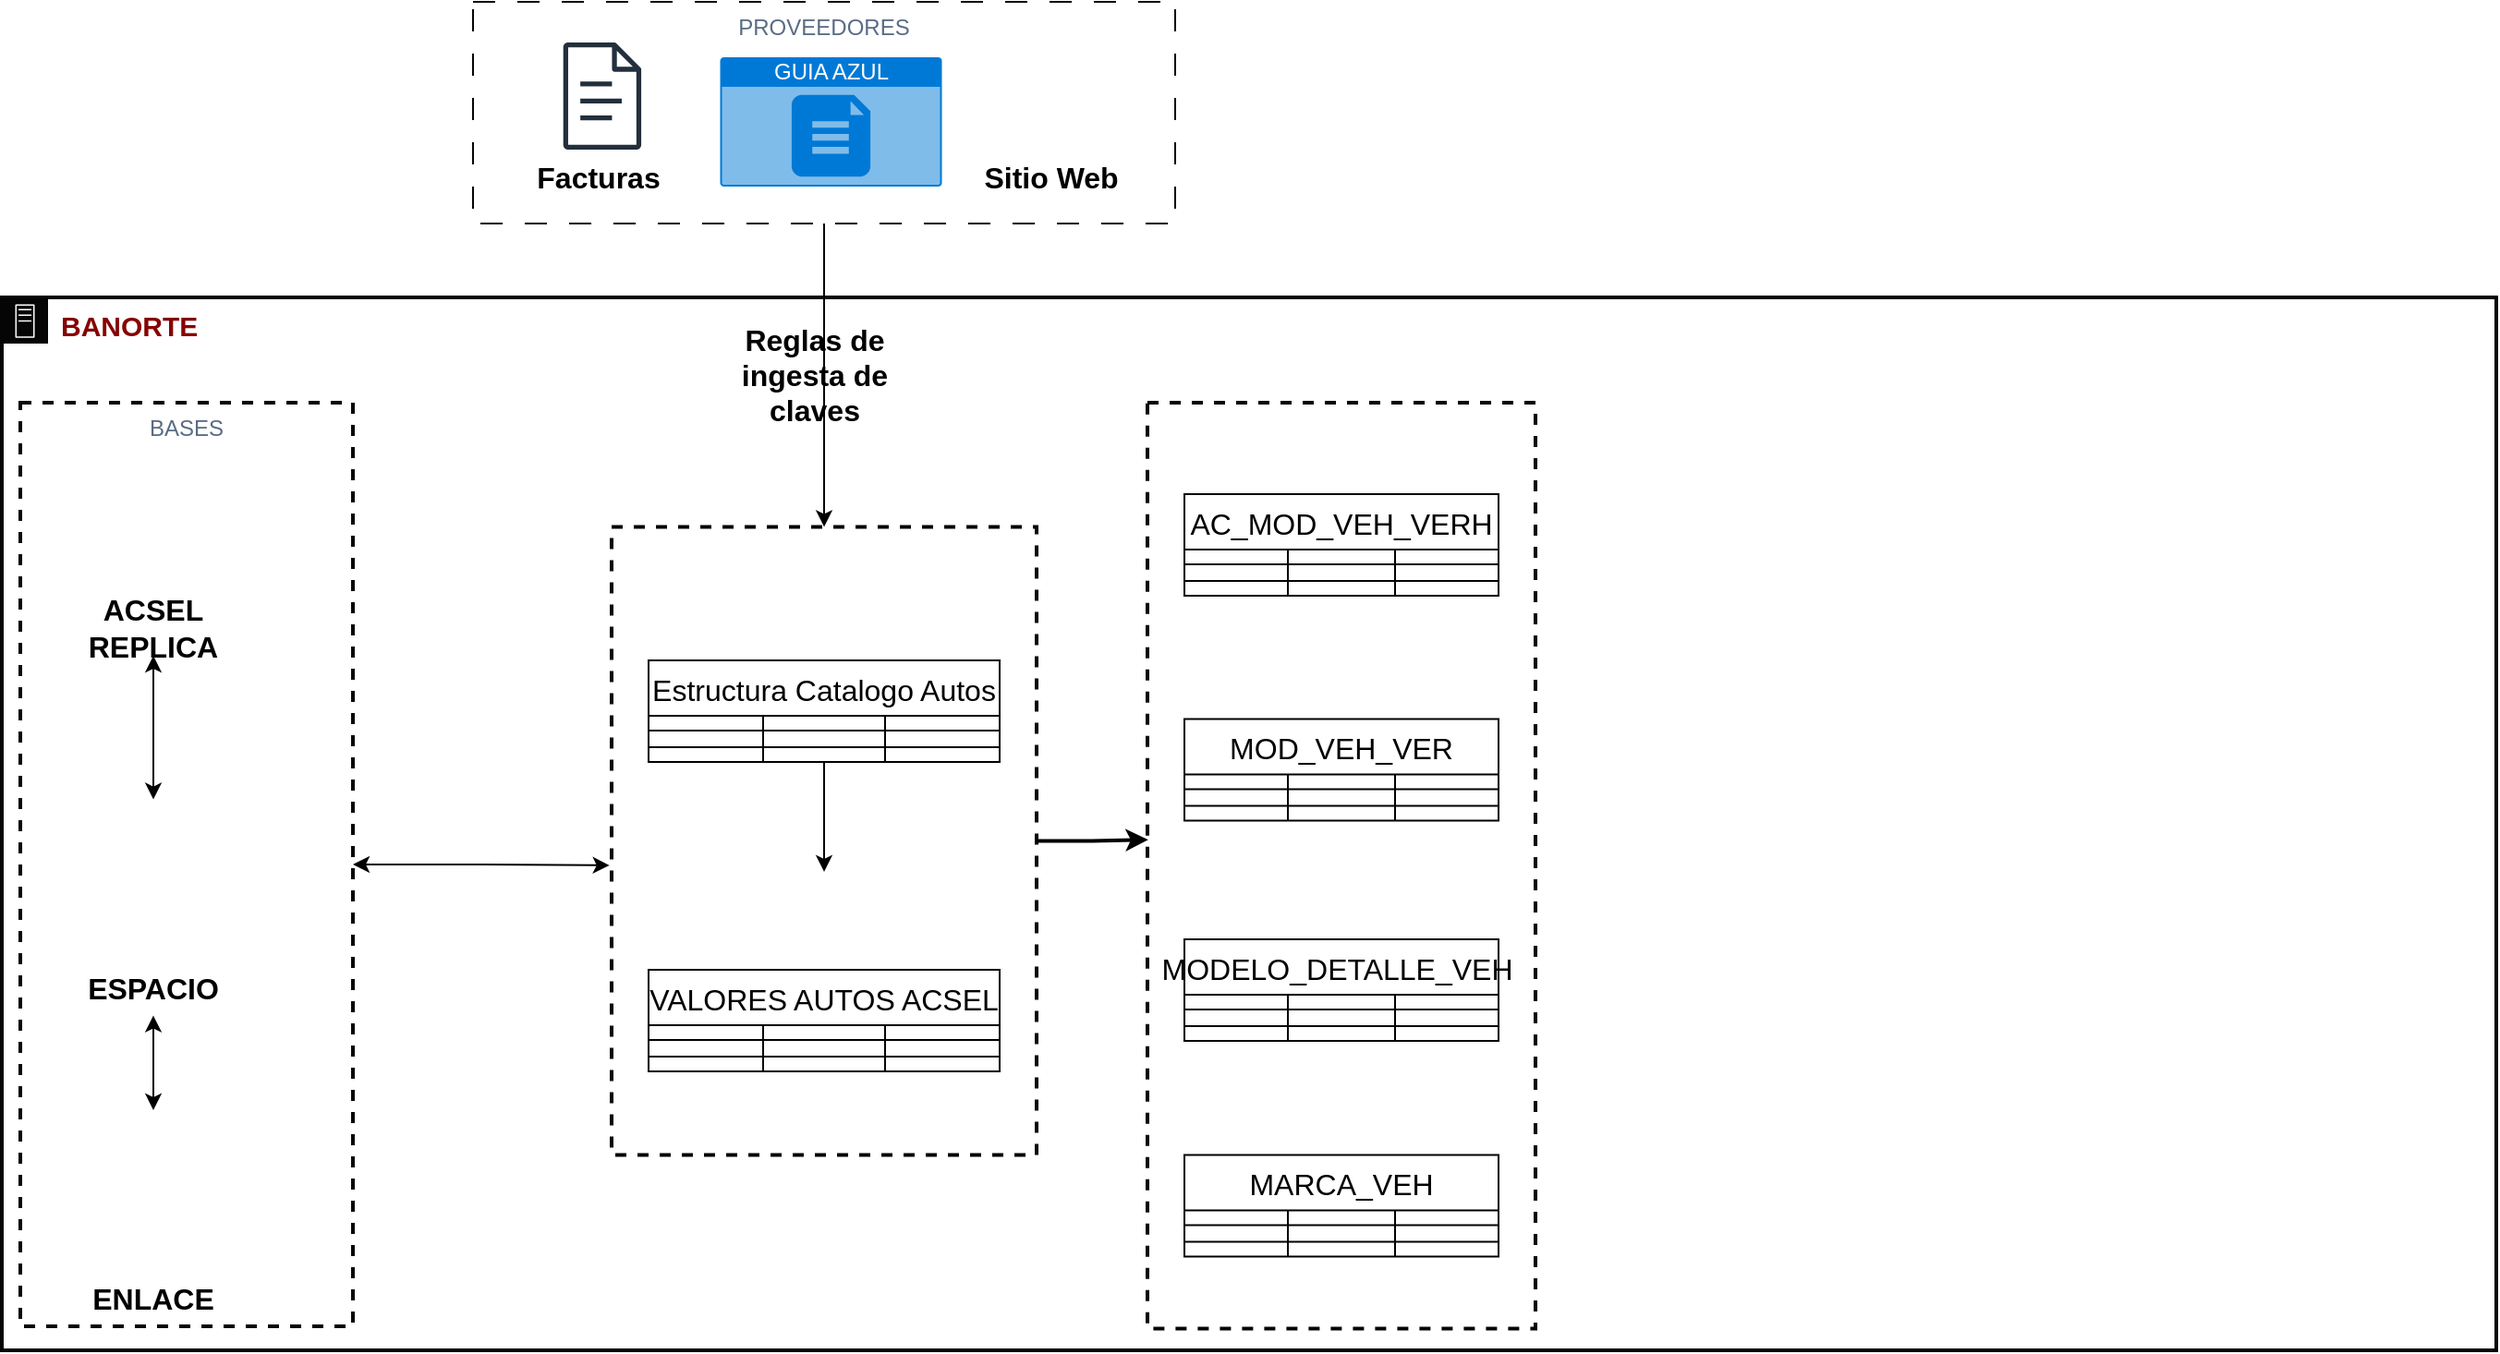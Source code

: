 <mxfile version="22.0.8" type="github">
  <diagram name="Página-1" id="WvRyxk6PXsDEB4z57DiI">
    <mxGraphModel dx="978" dy="1707" grid="1" gridSize="10" guides="1" tooltips="1" connect="1" arrows="1" fold="1" page="1" pageScale="1" pageWidth="1654" pageHeight="1169" math="0" shadow="0">
      <root>
        <mxCell id="0" />
        <mxCell id="1" parent="0" />
        <mxCell id="WFNdp1j5Sh6ukdSeras9-1" value="&lt;b&gt;&lt;font color=&quot;#860303&quot; style=&quot;font-size: 15px;&quot;&gt;BANORTE&lt;/font&gt;&lt;/b&gt;" style="points=[[0,0],[0.25,0],[0.5,0],[0.75,0],[1,0],[1,0.25],[1,0.5],[1,0.75],[1,1],[0.75,1],[0.5,1],[0.25,1],[0,1],[0,0.75],[0,0.5],[0,0.25]];outlineConnect=0;gradientColor=none;html=1;whiteSpace=wrap;fontSize=12;fontStyle=0;container=1;pointerEvents=0;collapsible=0;recursiveResize=0;shape=mxgraph.aws4.group;grIcon=mxgraph.aws4.group_on_premise;strokeColor=#050505;fillColor=none;verticalAlign=top;align=left;spacingLeft=30;fontColor=#5A6C86;dashed=0;strokeWidth=2;" parent="1" vertex="1">
          <mxGeometry x="40" y="-20" width="1350" height="570" as="geometry" />
        </mxCell>
        <mxCell id="WFNdp1j5Sh6ukdSeras9-3" value="" style="shape=image;html=1;verticalAlign=top;verticalLabelPosition=bottom;labelBackgroundColor=#ffffff;imageAspect=0;aspect=fixed;image=https://cdn2.iconfinder.com/data/icons/whcompare-isometric-web-hosting-servers/50/database-128.png;" parent="WFNdp1j5Sh6ukdSeras9-1" vertex="1">
          <mxGeometry x="40" y="77" width="84" height="84" as="geometry" />
        </mxCell>
        <mxCell id="WFNdp1j5Sh6ukdSeras9-4" value="&lt;font style=&quot;font-size: 16px;&quot;&gt;ACSEL&lt;br&gt;REPLICA&lt;/font&gt;" style="text;html=1;strokeColor=none;fillColor=none;align=center;verticalAlign=middle;whiteSpace=wrap;rounded=0;fontSize=15;fontStyle=1" parent="WFNdp1j5Sh6ukdSeras9-1" vertex="1">
          <mxGeometry x="33.25" y="164" width="97.5" height="30" as="geometry" />
        </mxCell>
        <mxCell id="WFNdp1j5Sh6ukdSeras9-18" value="AC_MOD_VEH_VERH" style="shape=table;startSize=30;container=1;collapsible=0;childLayout=tableLayout;strokeColor=default;fontSize=16;" parent="WFNdp1j5Sh6ukdSeras9-1" vertex="1">
          <mxGeometry x="640" y="106.5" width="170" height="55" as="geometry" />
        </mxCell>
        <mxCell id="WFNdp1j5Sh6ukdSeras9-19" value="" style="shape=tableRow;horizontal=0;startSize=0;swimlaneHead=0;swimlaneBody=0;strokeColor=inherit;top=0;left=0;bottom=0;right=0;collapsible=0;dropTarget=0;fillColor=none;points=[[0,0.5],[1,0.5]];portConstraint=eastwest;fontSize=16;" parent="WFNdp1j5Sh6ukdSeras9-18" vertex="1">
          <mxGeometry y="30" width="170" height="8" as="geometry" />
        </mxCell>
        <mxCell id="WFNdp1j5Sh6ukdSeras9-20" value="" style="shape=partialRectangle;html=1;whiteSpace=wrap;connectable=0;strokeColor=inherit;overflow=hidden;fillColor=none;top=0;left=0;bottom=0;right=0;pointerEvents=1;fontSize=16;" parent="WFNdp1j5Sh6ukdSeras9-19" vertex="1">
          <mxGeometry width="56" height="8" as="geometry">
            <mxRectangle width="56" height="8" as="alternateBounds" />
          </mxGeometry>
        </mxCell>
        <mxCell id="WFNdp1j5Sh6ukdSeras9-21" value="" style="shape=partialRectangle;html=1;whiteSpace=wrap;connectable=0;strokeColor=inherit;overflow=hidden;fillColor=none;top=0;left=0;bottom=0;right=0;pointerEvents=1;fontSize=16;" parent="WFNdp1j5Sh6ukdSeras9-19" vertex="1">
          <mxGeometry x="56" width="58" height="8" as="geometry">
            <mxRectangle width="58" height="8" as="alternateBounds" />
          </mxGeometry>
        </mxCell>
        <mxCell id="WFNdp1j5Sh6ukdSeras9-22" value="" style="shape=partialRectangle;html=1;whiteSpace=wrap;connectable=0;strokeColor=inherit;overflow=hidden;fillColor=none;top=0;left=0;bottom=0;right=0;pointerEvents=1;fontSize=16;" parent="WFNdp1j5Sh6ukdSeras9-19" vertex="1">
          <mxGeometry x="114" width="56" height="8" as="geometry">
            <mxRectangle width="56" height="8" as="alternateBounds" />
          </mxGeometry>
        </mxCell>
        <mxCell id="WFNdp1j5Sh6ukdSeras9-23" value="" style="shape=tableRow;horizontal=0;startSize=0;swimlaneHead=0;swimlaneBody=0;strokeColor=inherit;top=0;left=0;bottom=0;right=0;collapsible=0;dropTarget=0;fillColor=none;points=[[0,0.5],[1,0.5]];portConstraint=eastwest;fontSize=16;" parent="WFNdp1j5Sh6ukdSeras9-18" vertex="1">
          <mxGeometry y="38" width="170" height="9" as="geometry" />
        </mxCell>
        <mxCell id="WFNdp1j5Sh6ukdSeras9-24" value="" style="shape=partialRectangle;html=1;whiteSpace=wrap;connectable=0;strokeColor=inherit;overflow=hidden;fillColor=none;top=0;left=0;bottom=0;right=0;pointerEvents=1;fontSize=16;" parent="WFNdp1j5Sh6ukdSeras9-23" vertex="1">
          <mxGeometry width="56" height="9" as="geometry">
            <mxRectangle width="56" height="9" as="alternateBounds" />
          </mxGeometry>
        </mxCell>
        <mxCell id="WFNdp1j5Sh6ukdSeras9-25" value="" style="shape=partialRectangle;html=1;whiteSpace=wrap;connectable=0;strokeColor=inherit;overflow=hidden;fillColor=none;top=0;left=0;bottom=0;right=0;pointerEvents=1;fontSize=16;" parent="WFNdp1j5Sh6ukdSeras9-23" vertex="1">
          <mxGeometry x="56" width="58" height="9" as="geometry">
            <mxRectangle width="58" height="9" as="alternateBounds" />
          </mxGeometry>
        </mxCell>
        <mxCell id="WFNdp1j5Sh6ukdSeras9-26" value="" style="shape=partialRectangle;html=1;whiteSpace=wrap;connectable=0;strokeColor=inherit;overflow=hidden;fillColor=none;top=0;left=0;bottom=0;right=0;pointerEvents=1;fontSize=16;" parent="WFNdp1j5Sh6ukdSeras9-23" vertex="1">
          <mxGeometry x="114" width="56" height="9" as="geometry">
            <mxRectangle width="56" height="9" as="alternateBounds" />
          </mxGeometry>
        </mxCell>
        <mxCell id="WFNdp1j5Sh6ukdSeras9-27" value="" style="shape=tableRow;horizontal=0;startSize=0;swimlaneHead=0;swimlaneBody=0;strokeColor=inherit;top=0;left=0;bottom=0;right=0;collapsible=0;dropTarget=0;fillColor=none;points=[[0,0.5],[1,0.5]];portConstraint=eastwest;fontSize=16;" parent="WFNdp1j5Sh6ukdSeras9-18" vertex="1">
          <mxGeometry y="47" width="170" height="8" as="geometry" />
        </mxCell>
        <mxCell id="WFNdp1j5Sh6ukdSeras9-28" value="" style="shape=partialRectangle;html=1;whiteSpace=wrap;connectable=0;strokeColor=inherit;overflow=hidden;fillColor=none;top=0;left=0;bottom=0;right=0;pointerEvents=1;fontSize=16;" parent="WFNdp1j5Sh6ukdSeras9-27" vertex="1">
          <mxGeometry width="56" height="8" as="geometry">
            <mxRectangle width="56" height="8" as="alternateBounds" />
          </mxGeometry>
        </mxCell>
        <mxCell id="WFNdp1j5Sh6ukdSeras9-29" value="" style="shape=partialRectangle;html=1;whiteSpace=wrap;connectable=0;strokeColor=inherit;overflow=hidden;fillColor=none;top=0;left=0;bottom=0;right=0;pointerEvents=1;fontSize=16;" parent="WFNdp1j5Sh6ukdSeras9-27" vertex="1">
          <mxGeometry x="56" width="58" height="8" as="geometry">
            <mxRectangle width="58" height="8" as="alternateBounds" />
          </mxGeometry>
        </mxCell>
        <mxCell id="WFNdp1j5Sh6ukdSeras9-30" value="" style="shape=partialRectangle;html=1;whiteSpace=wrap;connectable=0;strokeColor=inherit;overflow=hidden;fillColor=none;top=0;left=0;bottom=0;right=0;pointerEvents=1;fontSize=16;" parent="WFNdp1j5Sh6ukdSeras9-27" vertex="1">
          <mxGeometry x="114" width="56" height="8" as="geometry">
            <mxRectangle width="56" height="8" as="alternateBounds" />
          </mxGeometry>
        </mxCell>
        <mxCell id="WFNdp1j5Sh6ukdSeras9-53" value="MOD_VEH_VER" style="shape=table;startSize=30;container=1;collapsible=0;childLayout=tableLayout;strokeColor=default;fontSize=16;" parent="WFNdp1j5Sh6ukdSeras9-1" vertex="1">
          <mxGeometry x="640" y="228.2" width="170" height="55" as="geometry" />
        </mxCell>
        <mxCell id="WFNdp1j5Sh6ukdSeras9-54" value="" style="shape=tableRow;horizontal=0;startSize=0;swimlaneHead=0;swimlaneBody=0;strokeColor=inherit;top=0;left=0;bottom=0;right=0;collapsible=0;dropTarget=0;fillColor=none;points=[[0,0.5],[1,0.5]];portConstraint=eastwest;fontSize=16;" parent="WFNdp1j5Sh6ukdSeras9-53" vertex="1">
          <mxGeometry y="30" width="170" height="8" as="geometry" />
        </mxCell>
        <mxCell id="WFNdp1j5Sh6ukdSeras9-55" value="" style="shape=partialRectangle;html=1;whiteSpace=wrap;connectable=0;strokeColor=inherit;overflow=hidden;fillColor=none;top=0;left=0;bottom=0;right=0;pointerEvents=1;fontSize=16;" parent="WFNdp1j5Sh6ukdSeras9-54" vertex="1">
          <mxGeometry width="56" height="8" as="geometry">
            <mxRectangle width="56" height="8" as="alternateBounds" />
          </mxGeometry>
        </mxCell>
        <mxCell id="WFNdp1j5Sh6ukdSeras9-56" value="" style="shape=partialRectangle;html=1;whiteSpace=wrap;connectable=0;strokeColor=inherit;overflow=hidden;fillColor=none;top=0;left=0;bottom=0;right=0;pointerEvents=1;fontSize=16;" parent="WFNdp1j5Sh6ukdSeras9-54" vertex="1">
          <mxGeometry x="56" width="58" height="8" as="geometry">
            <mxRectangle width="58" height="8" as="alternateBounds" />
          </mxGeometry>
        </mxCell>
        <mxCell id="WFNdp1j5Sh6ukdSeras9-57" value="" style="shape=partialRectangle;html=1;whiteSpace=wrap;connectable=0;strokeColor=inherit;overflow=hidden;fillColor=none;top=0;left=0;bottom=0;right=0;pointerEvents=1;fontSize=16;" parent="WFNdp1j5Sh6ukdSeras9-54" vertex="1">
          <mxGeometry x="114" width="56" height="8" as="geometry">
            <mxRectangle width="56" height="8" as="alternateBounds" />
          </mxGeometry>
        </mxCell>
        <mxCell id="WFNdp1j5Sh6ukdSeras9-58" value="" style="shape=tableRow;horizontal=0;startSize=0;swimlaneHead=0;swimlaneBody=0;strokeColor=inherit;top=0;left=0;bottom=0;right=0;collapsible=0;dropTarget=0;fillColor=none;points=[[0,0.5],[1,0.5]];portConstraint=eastwest;fontSize=16;" parent="WFNdp1j5Sh6ukdSeras9-53" vertex="1">
          <mxGeometry y="38" width="170" height="9" as="geometry" />
        </mxCell>
        <mxCell id="WFNdp1j5Sh6ukdSeras9-59" value="" style="shape=partialRectangle;html=1;whiteSpace=wrap;connectable=0;strokeColor=inherit;overflow=hidden;fillColor=none;top=0;left=0;bottom=0;right=0;pointerEvents=1;fontSize=16;" parent="WFNdp1j5Sh6ukdSeras9-58" vertex="1">
          <mxGeometry width="56" height="9" as="geometry">
            <mxRectangle width="56" height="9" as="alternateBounds" />
          </mxGeometry>
        </mxCell>
        <mxCell id="WFNdp1j5Sh6ukdSeras9-60" value="" style="shape=partialRectangle;html=1;whiteSpace=wrap;connectable=0;strokeColor=inherit;overflow=hidden;fillColor=none;top=0;left=0;bottom=0;right=0;pointerEvents=1;fontSize=16;" parent="WFNdp1j5Sh6ukdSeras9-58" vertex="1">
          <mxGeometry x="56" width="58" height="9" as="geometry">
            <mxRectangle width="58" height="9" as="alternateBounds" />
          </mxGeometry>
        </mxCell>
        <mxCell id="WFNdp1j5Sh6ukdSeras9-61" value="" style="shape=partialRectangle;html=1;whiteSpace=wrap;connectable=0;strokeColor=inherit;overflow=hidden;fillColor=none;top=0;left=0;bottom=0;right=0;pointerEvents=1;fontSize=16;" parent="WFNdp1j5Sh6ukdSeras9-58" vertex="1">
          <mxGeometry x="114" width="56" height="9" as="geometry">
            <mxRectangle width="56" height="9" as="alternateBounds" />
          </mxGeometry>
        </mxCell>
        <mxCell id="WFNdp1j5Sh6ukdSeras9-62" value="" style="shape=tableRow;horizontal=0;startSize=0;swimlaneHead=0;swimlaneBody=0;strokeColor=inherit;top=0;left=0;bottom=0;right=0;collapsible=0;dropTarget=0;fillColor=none;points=[[0,0.5],[1,0.5]];portConstraint=eastwest;fontSize=16;" parent="WFNdp1j5Sh6ukdSeras9-53" vertex="1">
          <mxGeometry y="47" width="170" height="8" as="geometry" />
        </mxCell>
        <mxCell id="WFNdp1j5Sh6ukdSeras9-63" value="" style="shape=partialRectangle;html=1;whiteSpace=wrap;connectable=0;strokeColor=inherit;overflow=hidden;fillColor=none;top=0;left=0;bottom=0;right=0;pointerEvents=1;fontSize=16;" parent="WFNdp1j5Sh6ukdSeras9-62" vertex="1">
          <mxGeometry width="56" height="8" as="geometry">
            <mxRectangle width="56" height="8" as="alternateBounds" />
          </mxGeometry>
        </mxCell>
        <mxCell id="WFNdp1j5Sh6ukdSeras9-64" value="" style="shape=partialRectangle;html=1;whiteSpace=wrap;connectable=0;strokeColor=inherit;overflow=hidden;fillColor=none;top=0;left=0;bottom=0;right=0;pointerEvents=1;fontSize=16;" parent="WFNdp1j5Sh6ukdSeras9-62" vertex="1">
          <mxGeometry x="56" width="58" height="8" as="geometry">
            <mxRectangle width="58" height="8" as="alternateBounds" />
          </mxGeometry>
        </mxCell>
        <mxCell id="WFNdp1j5Sh6ukdSeras9-65" value="" style="shape=partialRectangle;html=1;whiteSpace=wrap;connectable=0;strokeColor=inherit;overflow=hidden;fillColor=none;top=0;left=0;bottom=0;right=0;pointerEvents=1;fontSize=16;" parent="WFNdp1j5Sh6ukdSeras9-62" vertex="1">
          <mxGeometry x="114" width="56" height="8" as="geometry">
            <mxRectangle width="56" height="8" as="alternateBounds" />
          </mxGeometry>
        </mxCell>
        <mxCell id="WFNdp1j5Sh6ukdSeras9-66" value="MODELO_DETALLE_VEH " style="shape=table;startSize=30;container=1;collapsible=0;childLayout=tableLayout;strokeColor=default;fontSize=16;" parent="WFNdp1j5Sh6ukdSeras9-1" vertex="1">
          <mxGeometry x="640" y="347.5" width="170" height="55" as="geometry" />
        </mxCell>
        <mxCell id="WFNdp1j5Sh6ukdSeras9-67" value="" style="shape=tableRow;horizontal=0;startSize=0;swimlaneHead=0;swimlaneBody=0;strokeColor=inherit;top=0;left=0;bottom=0;right=0;collapsible=0;dropTarget=0;fillColor=none;points=[[0,0.5],[1,0.5]];portConstraint=eastwest;fontSize=16;" parent="WFNdp1j5Sh6ukdSeras9-66" vertex="1">
          <mxGeometry y="30" width="170" height="8" as="geometry" />
        </mxCell>
        <mxCell id="WFNdp1j5Sh6ukdSeras9-68" value="" style="shape=partialRectangle;html=1;whiteSpace=wrap;connectable=0;strokeColor=inherit;overflow=hidden;fillColor=none;top=0;left=0;bottom=0;right=0;pointerEvents=1;fontSize=16;" parent="WFNdp1j5Sh6ukdSeras9-67" vertex="1">
          <mxGeometry width="56" height="8" as="geometry">
            <mxRectangle width="56" height="8" as="alternateBounds" />
          </mxGeometry>
        </mxCell>
        <mxCell id="WFNdp1j5Sh6ukdSeras9-69" value="" style="shape=partialRectangle;html=1;whiteSpace=wrap;connectable=0;strokeColor=inherit;overflow=hidden;fillColor=none;top=0;left=0;bottom=0;right=0;pointerEvents=1;fontSize=16;" parent="WFNdp1j5Sh6ukdSeras9-67" vertex="1">
          <mxGeometry x="56" width="58" height="8" as="geometry">
            <mxRectangle width="58" height="8" as="alternateBounds" />
          </mxGeometry>
        </mxCell>
        <mxCell id="WFNdp1j5Sh6ukdSeras9-70" value="" style="shape=partialRectangle;html=1;whiteSpace=wrap;connectable=0;strokeColor=inherit;overflow=hidden;fillColor=none;top=0;left=0;bottom=0;right=0;pointerEvents=1;fontSize=16;" parent="WFNdp1j5Sh6ukdSeras9-67" vertex="1">
          <mxGeometry x="114" width="56" height="8" as="geometry">
            <mxRectangle width="56" height="8" as="alternateBounds" />
          </mxGeometry>
        </mxCell>
        <mxCell id="WFNdp1j5Sh6ukdSeras9-71" value="" style="shape=tableRow;horizontal=0;startSize=0;swimlaneHead=0;swimlaneBody=0;strokeColor=inherit;top=0;left=0;bottom=0;right=0;collapsible=0;dropTarget=0;fillColor=none;points=[[0,0.5],[1,0.5]];portConstraint=eastwest;fontSize=16;" parent="WFNdp1j5Sh6ukdSeras9-66" vertex="1">
          <mxGeometry y="38" width="170" height="9" as="geometry" />
        </mxCell>
        <mxCell id="WFNdp1j5Sh6ukdSeras9-72" value="" style="shape=partialRectangle;html=1;whiteSpace=wrap;connectable=0;strokeColor=inherit;overflow=hidden;fillColor=none;top=0;left=0;bottom=0;right=0;pointerEvents=1;fontSize=16;" parent="WFNdp1j5Sh6ukdSeras9-71" vertex="1">
          <mxGeometry width="56" height="9" as="geometry">
            <mxRectangle width="56" height="9" as="alternateBounds" />
          </mxGeometry>
        </mxCell>
        <mxCell id="WFNdp1j5Sh6ukdSeras9-73" value="" style="shape=partialRectangle;html=1;whiteSpace=wrap;connectable=0;strokeColor=inherit;overflow=hidden;fillColor=none;top=0;left=0;bottom=0;right=0;pointerEvents=1;fontSize=16;" parent="WFNdp1j5Sh6ukdSeras9-71" vertex="1">
          <mxGeometry x="56" width="58" height="9" as="geometry">
            <mxRectangle width="58" height="9" as="alternateBounds" />
          </mxGeometry>
        </mxCell>
        <mxCell id="WFNdp1j5Sh6ukdSeras9-74" value="" style="shape=partialRectangle;html=1;whiteSpace=wrap;connectable=0;strokeColor=inherit;overflow=hidden;fillColor=none;top=0;left=0;bottom=0;right=0;pointerEvents=1;fontSize=16;" parent="WFNdp1j5Sh6ukdSeras9-71" vertex="1">
          <mxGeometry x="114" width="56" height="9" as="geometry">
            <mxRectangle width="56" height="9" as="alternateBounds" />
          </mxGeometry>
        </mxCell>
        <mxCell id="WFNdp1j5Sh6ukdSeras9-75" value="" style="shape=tableRow;horizontal=0;startSize=0;swimlaneHead=0;swimlaneBody=0;strokeColor=inherit;top=0;left=0;bottom=0;right=0;collapsible=0;dropTarget=0;fillColor=none;points=[[0,0.5],[1,0.5]];portConstraint=eastwest;fontSize=16;" parent="WFNdp1j5Sh6ukdSeras9-66" vertex="1">
          <mxGeometry y="47" width="170" height="8" as="geometry" />
        </mxCell>
        <mxCell id="WFNdp1j5Sh6ukdSeras9-76" value="" style="shape=partialRectangle;html=1;whiteSpace=wrap;connectable=0;strokeColor=inherit;overflow=hidden;fillColor=none;top=0;left=0;bottom=0;right=0;pointerEvents=1;fontSize=16;" parent="WFNdp1j5Sh6ukdSeras9-75" vertex="1">
          <mxGeometry width="56" height="8" as="geometry">
            <mxRectangle width="56" height="8" as="alternateBounds" />
          </mxGeometry>
        </mxCell>
        <mxCell id="WFNdp1j5Sh6ukdSeras9-77" value="" style="shape=partialRectangle;html=1;whiteSpace=wrap;connectable=0;strokeColor=inherit;overflow=hidden;fillColor=none;top=0;left=0;bottom=0;right=0;pointerEvents=1;fontSize=16;" parent="WFNdp1j5Sh6ukdSeras9-75" vertex="1">
          <mxGeometry x="56" width="58" height="8" as="geometry">
            <mxRectangle width="58" height="8" as="alternateBounds" />
          </mxGeometry>
        </mxCell>
        <mxCell id="WFNdp1j5Sh6ukdSeras9-78" value="" style="shape=partialRectangle;html=1;whiteSpace=wrap;connectable=0;strokeColor=inherit;overflow=hidden;fillColor=none;top=0;left=0;bottom=0;right=0;pointerEvents=1;fontSize=16;" parent="WFNdp1j5Sh6ukdSeras9-75" vertex="1">
          <mxGeometry x="114" width="56" height="8" as="geometry">
            <mxRectangle width="56" height="8" as="alternateBounds" />
          </mxGeometry>
        </mxCell>
        <mxCell id="WFNdp1j5Sh6ukdSeras9-79" value="MARCA_VEH" style="shape=table;startSize=30;container=1;collapsible=0;childLayout=tableLayout;strokeColor=default;fontSize=16;" parent="WFNdp1j5Sh6ukdSeras9-1" vertex="1">
          <mxGeometry x="640" y="464.2" width="170" height="55" as="geometry" />
        </mxCell>
        <mxCell id="WFNdp1j5Sh6ukdSeras9-80" value="" style="shape=tableRow;horizontal=0;startSize=0;swimlaneHead=0;swimlaneBody=0;strokeColor=inherit;top=0;left=0;bottom=0;right=0;collapsible=0;dropTarget=0;fillColor=none;points=[[0,0.5],[1,0.5]];portConstraint=eastwest;fontSize=16;" parent="WFNdp1j5Sh6ukdSeras9-79" vertex="1">
          <mxGeometry y="30" width="170" height="8" as="geometry" />
        </mxCell>
        <mxCell id="WFNdp1j5Sh6ukdSeras9-81" value="" style="shape=partialRectangle;html=1;whiteSpace=wrap;connectable=0;strokeColor=inherit;overflow=hidden;fillColor=none;top=0;left=0;bottom=0;right=0;pointerEvents=1;fontSize=16;" parent="WFNdp1j5Sh6ukdSeras9-80" vertex="1">
          <mxGeometry width="56" height="8" as="geometry">
            <mxRectangle width="56" height="8" as="alternateBounds" />
          </mxGeometry>
        </mxCell>
        <mxCell id="WFNdp1j5Sh6ukdSeras9-82" value="" style="shape=partialRectangle;html=1;whiteSpace=wrap;connectable=0;strokeColor=inherit;overflow=hidden;fillColor=none;top=0;left=0;bottom=0;right=0;pointerEvents=1;fontSize=16;" parent="WFNdp1j5Sh6ukdSeras9-80" vertex="1">
          <mxGeometry x="56" width="58" height="8" as="geometry">
            <mxRectangle width="58" height="8" as="alternateBounds" />
          </mxGeometry>
        </mxCell>
        <mxCell id="WFNdp1j5Sh6ukdSeras9-83" value="" style="shape=partialRectangle;html=1;whiteSpace=wrap;connectable=0;strokeColor=inherit;overflow=hidden;fillColor=none;top=0;left=0;bottom=0;right=0;pointerEvents=1;fontSize=16;" parent="WFNdp1j5Sh6ukdSeras9-80" vertex="1">
          <mxGeometry x="114" width="56" height="8" as="geometry">
            <mxRectangle width="56" height="8" as="alternateBounds" />
          </mxGeometry>
        </mxCell>
        <mxCell id="WFNdp1j5Sh6ukdSeras9-84" value="" style="shape=tableRow;horizontal=0;startSize=0;swimlaneHead=0;swimlaneBody=0;strokeColor=inherit;top=0;left=0;bottom=0;right=0;collapsible=0;dropTarget=0;fillColor=none;points=[[0,0.5],[1,0.5]];portConstraint=eastwest;fontSize=16;" parent="WFNdp1j5Sh6ukdSeras9-79" vertex="1">
          <mxGeometry y="38" width="170" height="9" as="geometry" />
        </mxCell>
        <mxCell id="WFNdp1j5Sh6ukdSeras9-85" value="" style="shape=partialRectangle;html=1;whiteSpace=wrap;connectable=0;strokeColor=inherit;overflow=hidden;fillColor=none;top=0;left=0;bottom=0;right=0;pointerEvents=1;fontSize=16;" parent="WFNdp1j5Sh6ukdSeras9-84" vertex="1">
          <mxGeometry width="56" height="9" as="geometry">
            <mxRectangle width="56" height="9" as="alternateBounds" />
          </mxGeometry>
        </mxCell>
        <mxCell id="WFNdp1j5Sh6ukdSeras9-86" value="" style="shape=partialRectangle;html=1;whiteSpace=wrap;connectable=0;strokeColor=inherit;overflow=hidden;fillColor=none;top=0;left=0;bottom=0;right=0;pointerEvents=1;fontSize=16;" parent="WFNdp1j5Sh6ukdSeras9-84" vertex="1">
          <mxGeometry x="56" width="58" height="9" as="geometry">
            <mxRectangle width="58" height="9" as="alternateBounds" />
          </mxGeometry>
        </mxCell>
        <mxCell id="WFNdp1j5Sh6ukdSeras9-87" value="" style="shape=partialRectangle;html=1;whiteSpace=wrap;connectable=0;strokeColor=inherit;overflow=hidden;fillColor=none;top=0;left=0;bottom=0;right=0;pointerEvents=1;fontSize=16;" parent="WFNdp1j5Sh6ukdSeras9-84" vertex="1">
          <mxGeometry x="114" width="56" height="9" as="geometry">
            <mxRectangle width="56" height="9" as="alternateBounds" />
          </mxGeometry>
        </mxCell>
        <mxCell id="WFNdp1j5Sh6ukdSeras9-88" value="" style="shape=tableRow;horizontal=0;startSize=0;swimlaneHead=0;swimlaneBody=0;strokeColor=inherit;top=0;left=0;bottom=0;right=0;collapsible=0;dropTarget=0;fillColor=none;points=[[0,0.5],[1,0.5]];portConstraint=eastwest;fontSize=16;" parent="WFNdp1j5Sh6ukdSeras9-79" vertex="1">
          <mxGeometry y="47" width="170" height="8" as="geometry" />
        </mxCell>
        <mxCell id="WFNdp1j5Sh6ukdSeras9-89" value="" style="shape=partialRectangle;html=1;whiteSpace=wrap;connectable=0;strokeColor=inherit;overflow=hidden;fillColor=none;top=0;left=0;bottom=0;right=0;pointerEvents=1;fontSize=16;" parent="WFNdp1j5Sh6ukdSeras9-88" vertex="1">
          <mxGeometry width="56" height="8" as="geometry">
            <mxRectangle width="56" height="8" as="alternateBounds" />
          </mxGeometry>
        </mxCell>
        <mxCell id="WFNdp1j5Sh6ukdSeras9-90" value="" style="shape=partialRectangle;html=1;whiteSpace=wrap;connectable=0;strokeColor=inherit;overflow=hidden;fillColor=none;top=0;left=0;bottom=0;right=0;pointerEvents=1;fontSize=16;" parent="WFNdp1j5Sh6ukdSeras9-88" vertex="1">
          <mxGeometry x="56" width="58" height="8" as="geometry">
            <mxRectangle width="58" height="8" as="alternateBounds" />
          </mxGeometry>
        </mxCell>
        <mxCell id="WFNdp1j5Sh6ukdSeras9-91" value="" style="shape=partialRectangle;html=1;whiteSpace=wrap;connectable=0;strokeColor=inherit;overflow=hidden;fillColor=none;top=0;left=0;bottom=0;right=0;pointerEvents=1;fontSize=16;" parent="WFNdp1j5Sh6ukdSeras9-88" vertex="1">
          <mxGeometry x="114" width="56" height="8" as="geometry">
            <mxRectangle width="56" height="8" as="alternateBounds" />
          </mxGeometry>
        </mxCell>
        <mxCell id="EktAlmnSRhTw89N247DK-1" value="" style="shape=image;html=1;verticalAlign=top;verticalLabelPosition=bottom;labelBackgroundColor=#ffffff;imageAspect=0;aspect=fixed;image=https://cdn3.iconfinder.com/data/icons/brands-applications/512/Excel_D-128.png" parent="WFNdp1j5Sh6ukdSeras9-1" vertex="1">
          <mxGeometry x="702.6" y="61.7" width="44.8" height="44.8" as="geometry" />
        </mxCell>
        <mxCell id="EktAlmnSRhTw89N247DK-2" value="" style="shape=image;html=1;verticalAlign=top;verticalLabelPosition=bottom;labelBackgroundColor=#ffffff;imageAspect=0;aspect=fixed;image=https://cdn3.iconfinder.com/data/icons/brands-applications/512/Excel_D-128.png" parent="WFNdp1j5Sh6ukdSeras9-1" vertex="1">
          <mxGeometry x="422.6" y="143.35" width="44.8" height="44.8" as="geometry" />
        </mxCell>
        <mxCell id="EktAlmnSRhTw89N247DK-56" style="edgeStyle=orthogonalEdgeStyle;rounded=0;orthogonalLoop=1;jettySize=auto;html=1;entryX=0.5;entryY=0;entryDx=0;entryDy=0;" parent="WFNdp1j5Sh6ukdSeras9-1" source="EktAlmnSRhTw89N247DK-4" target="EktAlmnSRhTw89N247DK-41" edge="1">
          <mxGeometry relative="1" as="geometry" />
        </mxCell>
        <mxCell id="EktAlmnSRhTw89N247DK-4" value="Estructura Catalogo Autos" style="shape=table;startSize=30;container=1;collapsible=0;childLayout=tableLayout;strokeColor=default;fontSize=16;" parent="WFNdp1j5Sh6ukdSeras9-1" vertex="1">
          <mxGeometry x="350" y="196.45" width="190" height="55" as="geometry" />
        </mxCell>
        <mxCell id="EktAlmnSRhTw89N247DK-5" value="" style="shape=tableRow;horizontal=0;startSize=0;swimlaneHead=0;swimlaneBody=0;strokeColor=inherit;top=0;left=0;bottom=0;right=0;collapsible=0;dropTarget=0;fillColor=none;points=[[0,0.5],[1,0.5]];portConstraint=eastwest;fontSize=16;" parent="EktAlmnSRhTw89N247DK-4" vertex="1">
          <mxGeometry y="30" width="190" height="8" as="geometry" />
        </mxCell>
        <mxCell id="EktAlmnSRhTw89N247DK-6" value="" style="shape=partialRectangle;html=1;whiteSpace=wrap;connectable=0;strokeColor=inherit;overflow=hidden;fillColor=none;top=0;left=0;bottom=0;right=0;pointerEvents=1;fontSize=16;" parent="EktAlmnSRhTw89N247DK-5" vertex="1">
          <mxGeometry width="62" height="8" as="geometry">
            <mxRectangle width="62" height="8" as="alternateBounds" />
          </mxGeometry>
        </mxCell>
        <mxCell id="EktAlmnSRhTw89N247DK-7" value="" style="shape=partialRectangle;html=1;whiteSpace=wrap;connectable=0;strokeColor=inherit;overflow=hidden;fillColor=none;top=0;left=0;bottom=0;right=0;pointerEvents=1;fontSize=16;" parent="EktAlmnSRhTw89N247DK-5" vertex="1">
          <mxGeometry x="62" width="66" height="8" as="geometry">
            <mxRectangle width="66" height="8" as="alternateBounds" />
          </mxGeometry>
        </mxCell>
        <mxCell id="EktAlmnSRhTw89N247DK-8" value="" style="shape=partialRectangle;html=1;whiteSpace=wrap;connectable=0;strokeColor=inherit;overflow=hidden;fillColor=none;top=0;left=0;bottom=0;right=0;pointerEvents=1;fontSize=16;" parent="EktAlmnSRhTw89N247DK-5" vertex="1">
          <mxGeometry x="128" width="62" height="8" as="geometry">
            <mxRectangle width="62" height="8" as="alternateBounds" />
          </mxGeometry>
        </mxCell>
        <mxCell id="EktAlmnSRhTw89N247DK-9" value="" style="shape=tableRow;horizontal=0;startSize=0;swimlaneHead=0;swimlaneBody=0;strokeColor=inherit;top=0;left=0;bottom=0;right=0;collapsible=0;dropTarget=0;fillColor=none;points=[[0,0.5],[1,0.5]];portConstraint=eastwest;fontSize=16;" parent="EktAlmnSRhTw89N247DK-4" vertex="1">
          <mxGeometry y="38" width="190" height="9" as="geometry" />
        </mxCell>
        <mxCell id="EktAlmnSRhTw89N247DK-10" value="" style="shape=partialRectangle;html=1;whiteSpace=wrap;connectable=0;strokeColor=inherit;overflow=hidden;fillColor=none;top=0;left=0;bottom=0;right=0;pointerEvents=1;fontSize=16;" parent="EktAlmnSRhTw89N247DK-9" vertex="1">
          <mxGeometry width="62" height="9" as="geometry">
            <mxRectangle width="62" height="9" as="alternateBounds" />
          </mxGeometry>
        </mxCell>
        <mxCell id="EktAlmnSRhTw89N247DK-11" value="" style="shape=partialRectangle;html=1;whiteSpace=wrap;connectable=0;strokeColor=inherit;overflow=hidden;fillColor=none;top=0;left=0;bottom=0;right=0;pointerEvents=1;fontSize=16;" parent="EktAlmnSRhTw89N247DK-9" vertex="1">
          <mxGeometry x="62" width="66" height="9" as="geometry">
            <mxRectangle width="66" height="9" as="alternateBounds" />
          </mxGeometry>
        </mxCell>
        <mxCell id="EktAlmnSRhTw89N247DK-12" value="" style="shape=partialRectangle;html=1;whiteSpace=wrap;connectable=0;strokeColor=inherit;overflow=hidden;fillColor=none;top=0;left=0;bottom=0;right=0;pointerEvents=1;fontSize=16;" parent="EktAlmnSRhTw89N247DK-9" vertex="1">
          <mxGeometry x="128" width="62" height="9" as="geometry">
            <mxRectangle width="62" height="9" as="alternateBounds" />
          </mxGeometry>
        </mxCell>
        <mxCell id="EktAlmnSRhTw89N247DK-13" value="" style="shape=tableRow;horizontal=0;startSize=0;swimlaneHead=0;swimlaneBody=0;strokeColor=inherit;top=0;left=0;bottom=0;right=0;collapsible=0;dropTarget=0;fillColor=none;points=[[0,0.5],[1,0.5]];portConstraint=eastwest;fontSize=16;" parent="EktAlmnSRhTw89N247DK-4" vertex="1">
          <mxGeometry y="47" width="190" height="8" as="geometry" />
        </mxCell>
        <mxCell id="EktAlmnSRhTw89N247DK-14" value="" style="shape=partialRectangle;html=1;whiteSpace=wrap;connectable=0;strokeColor=inherit;overflow=hidden;fillColor=none;top=0;left=0;bottom=0;right=0;pointerEvents=1;fontSize=16;" parent="EktAlmnSRhTw89N247DK-13" vertex="1">
          <mxGeometry width="62" height="8" as="geometry">
            <mxRectangle width="62" height="8" as="alternateBounds" />
          </mxGeometry>
        </mxCell>
        <mxCell id="EktAlmnSRhTw89N247DK-15" value="" style="shape=partialRectangle;html=1;whiteSpace=wrap;connectable=0;strokeColor=inherit;overflow=hidden;fillColor=none;top=0;left=0;bottom=0;right=0;pointerEvents=1;fontSize=16;" parent="EktAlmnSRhTw89N247DK-13" vertex="1">
          <mxGeometry x="62" width="66" height="8" as="geometry">
            <mxRectangle width="66" height="8" as="alternateBounds" />
          </mxGeometry>
        </mxCell>
        <mxCell id="EktAlmnSRhTw89N247DK-16" value="" style="shape=partialRectangle;html=1;whiteSpace=wrap;connectable=0;strokeColor=inherit;overflow=hidden;fillColor=none;top=0;left=0;bottom=0;right=0;pointerEvents=1;fontSize=16;" parent="EktAlmnSRhTw89N247DK-13" vertex="1">
          <mxGeometry x="128" width="62" height="8" as="geometry">
            <mxRectangle width="62" height="8" as="alternateBounds" />
          </mxGeometry>
        </mxCell>
        <mxCell id="EktAlmnSRhTw89N247DK-32" style="edgeStyle=orthogonalEdgeStyle;rounded=0;orthogonalLoop=1;jettySize=auto;html=1;entryX=0.5;entryY=1;entryDx=0;entryDy=0;startArrow=classic;startFill=1;" parent="WFNdp1j5Sh6ukdSeras9-1" source="EktAlmnSRhTw89N247DK-22" target="WFNdp1j5Sh6ukdSeras9-4" edge="1">
          <mxGeometry relative="1" as="geometry" />
        </mxCell>
        <mxCell id="EktAlmnSRhTw89N247DK-22" value="" style="shape=image;html=1;verticalAlign=top;verticalLabelPosition=bottom;labelBackgroundColor=#ffffff;imageAspect=0;aspect=fixed;image=https://cdn2.iconfinder.com/data/icons/whcompare-isometric-web-hosting-servers/50/database-128.png;" parent="WFNdp1j5Sh6ukdSeras9-1" vertex="1">
          <mxGeometry x="40" y="271.8" width="84" height="84" as="geometry" />
        </mxCell>
        <mxCell id="EktAlmnSRhTw89N247DK-23" value="&lt;span style=&quot;font-size: 16px;&quot;&gt;ESPACIO&lt;/span&gt;" style="text;html=1;strokeColor=none;fillColor=none;align=center;verticalAlign=middle;whiteSpace=wrap;rounded=0;fontSize=15;fontStyle=1" parent="WFNdp1j5Sh6ukdSeras9-1" vertex="1">
          <mxGeometry x="33.25" y="358.8" width="97.5" height="30" as="geometry" />
        </mxCell>
        <mxCell id="EktAlmnSRhTw89N247DK-41" value="" style="shape=image;html=1;verticalAlign=top;verticalLabelPosition=bottom;labelBackgroundColor=#ffffff;imageAspect=0;aspect=fixed;image=https://cdn3.iconfinder.com/data/icons/brands-applications/512/Excel_D-128.png" parent="WFNdp1j5Sh6ukdSeras9-1" vertex="1">
          <mxGeometry x="422.6" y="310.95" width="44.8" height="44.8" as="geometry" />
        </mxCell>
        <mxCell id="EktAlmnSRhTw89N247DK-42" value="VALORES AUTOS ACSEL" style="shape=table;startSize=30;container=1;collapsible=0;childLayout=tableLayout;strokeColor=default;fontSize=16;" parent="WFNdp1j5Sh6ukdSeras9-1" vertex="1">
          <mxGeometry x="350" y="364.05" width="190" height="55" as="geometry" />
        </mxCell>
        <mxCell id="EktAlmnSRhTw89N247DK-43" value="" style="shape=tableRow;horizontal=0;startSize=0;swimlaneHead=0;swimlaneBody=0;strokeColor=inherit;top=0;left=0;bottom=0;right=0;collapsible=0;dropTarget=0;fillColor=none;points=[[0,0.5],[1,0.5]];portConstraint=eastwest;fontSize=16;" parent="EktAlmnSRhTw89N247DK-42" vertex="1">
          <mxGeometry y="30" width="190" height="8" as="geometry" />
        </mxCell>
        <mxCell id="EktAlmnSRhTw89N247DK-44" value="" style="shape=partialRectangle;html=1;whiteSpace=wrap;connectable=0;strokeColor=inherit;overflow=hidden;fillColor=none;top=0;left=0;bottom=0;right=0;pointerEvents=1;fontSize=16;" parent="EktAlmnSRhTw89N247DK-43" vertex="1">
          <mxGeometry width="62" height="8" as="geometry">
            <mxRectangle width="62" height="8" as="alternateBounds" />
          </mxGeometry>
        </mxCell>
        <mxCell id="EktAlmnSRhTw89N247DK-45" value="" style="shape=partialRectangle;html=1;whiteSpace=wrap;connectable=0;strokeColor=inherit;overflow=hidden;fillColor=none;top=0;left=0;bottom=0;right=0;pointerEvents=1;fontSize=16;" parent="EktAlmnSRhTw89N247DK-43" vertex="1">
          <mxGeometry x="62" width="66" height="8" as="geometry">
            <mxRectangle width="66" height="8" as="alternateBounds" />
          </mxGeometry>
        </mxCell>
        <mxCell id="EktAlmnSRhTw89N247DK-46" value="" style="shape=partialRectangle;html=1;whiteSpace=wrap;connectable=0;strokeColor=inherit;overflow=hidden;fillColor=none;top=0;left=0;bottom=0;right=0;pointerEvents=1;fontSize=16;" parent="EktAlmnSRhTw89N247DK-43" vertex="1">
          <mxGeometry x="128" width="62" height="8" as="geometry">
            <mxRectangle width="62" height="8" as="alternateBounds" />
          </mxGeometry>
        </mxCell>
        <mxCell id="EktAlmnSRhTw89N247DK-47" value="" style="shape=tableRow;horizontal=0;startSize=0;swimlaneHead=0;swimlaneBody=0;strokeColor=inherit;top=0;left=0;bottom=0;right=0;collapsible=0;dropTarget=0;fillColor=none;points=[[0,0.5],[1,0.5]];portConstraint=eastwest;fontSize=16;" parent="EktAlmnSRhTw89N247DK-42" vertex="1">
          <mxGeometry y="38" width="190" height="9" as="geometry" />
        </mxCell>
        <mxCell id="EktAlmnSRhTw89N247DK-48" value="" style="shape=partialRectangle;html=1;whiteSpace=wrap;connectable=0;strokeColor=inherit;overflow=hidden;fillColor=none;top=0;left=0;bottom=0;right=0;pointerEvents=1;fontSize=16;" parent="EktAlmnSRhTw89N247DK-47" vertex="1">
          <mxGeometry width="62" height="9" as="geometry">
            <mxRectangle width="62" height="9" as="alternateBounds" />
          </mxGeometry>
        </mxCell>
        <mxCell id="EktAlmnSRhTw89N247DK-49" value="" style="shape=partialRectangle;html=1;whiteSpace=wrap;connectable=0;strokeColor=inherit;overflow=hidden;fillColor=none;top=0;left=0;bottom=0;right=0;pointerEvents=1;fontSize=16;" parent="EktAlmnSRhTw89N247DK-47" vertex="1">
          <mxGeometry x="62" width="66" height="9" as="geometry">
            <mxRectangle width="66" height="9" as="alternateBounds" />
          </mxGeometry>
        </mxCell>
        <mxCell id="EktAlmnSRhTw89N247DK-50" value="" style="shape=partialRectangle;html=1;whiteSpace=wrap;connectable=0;strokeColor=inherit;overflow=hidden;fillColor=none;top=0;left=0;bottom=0;right=0;pointerEvents=1;fontSize=16;" parent="EktAlmnSRhTw89N247DK-47" vertex="1">
          <mxGeometry x="128" width="62" height="9" as="geometry">
            <mxRectangle width="62" height="9" as="alternateBounds" />
          </mxGeometry>
        </mxCell>
        <mxCell id="EktAlmnSRhTw89N247DK-51" value="" style="shape=tableRow;horizontal=0;startSize=0;swimlaneHead=0;swimlaneBody=0;strokeColor=inherit;top=0;left=0;bottom=0;right=0;collapsible=0;dropTarget=0;fillColor=none;points=[[0,0.5],[1,0.5]];portConstraint=eastwest;fontSize=16;" parent="EktAlmnSRhTw89N247DK-42" vertex="1">
          <mxGeometry y="47" width="190" height="8" as="geometry" />
        </mxCell>
        <mxCell id="EktAlmnSRhTw89N247DK-52" value="" style="shape=partialRectangle;html=1;whiteSpace=wrap;connectable=0;strokeColor=inherit;overflow=hidden;fillColor=none;top=0;left=0;bottom=0;right=0;pointerEvents=1;fontSize=16;" parent="EktAlmnSRhTw89N247DK-51" vertex="1">
          <mxGeometry width="62" height="8" as="geometry">
            <mxRectangle width="62" height="8" as="alternateBounds" />
          </mxGeometry>
        </mxCell>
        <mxCell id="EktAlmnSRhTw89N247DK-53" value="" style="shape=partialRectangle;html=1;whiteSpace=wrap;connectable=0;strokeColor=inherit;overflow=hidden;fillColor=none;top=0;left=0;bottom=0;right=0;pointerEvents=1;fontSize=16;" parent="EktAlmnSRhTw89N247DK-51" vertex="1">
          <mxGeometry x="62" width="66" height="8" as="geometry">
            <mxRectangle width="66" height="8" as="alternateBounds" />
          </mxGeometry>
        </mxCell>
        <mxCell id="EktAlmnSRhTw89N247DK-54" value="" style="shape=partialRectangle;html=1;whiteSpace=wrap;connectable=0;strokeColor=inherit;overflow=hidden;fillColor=none;top=0;left=0;bottom=0;right=0;pointerEvents=1;fontSize=16;" parent="EktAlmnSRhTw89N247DK-51" vertex="1">
          <mxGeometry x="128" width="62" height="8" as="geometry">
            <mxRectangle width="62" height="8" as="alternateBounds" />
          </mxGeometry>
        </mxCell>
        <mxCell id="EktAlmnSRhTw89N247DK-58" value="BASES" style="fillColor=none;strokeColor=#050505;verticalAlign=top;fontStyle=0;fontColor=#5A6C86;whiteSpace=wrap;html=1;dashed=1;strokeWidth=2;" parent="WFNdp1j5Sh6ukdSeras9-1" vertex="1">
          <mxGeometry x="10" y="57" width="180" height="500" as="geometry" />
        </mxCell>
        <mxCell id="EktAlmnSRhTw89N247DK-62" style="edgeStyle=orthogonalEdgeStyle;rounded=0;orthogonalLoop=1;jettySize=auto;html=1;entryX=0.5;entryY=1;entryDx=0;entryDy=0;startArrow=classic;startFill=1;" parent="WFNdp1j5Sh6ukdSeras9-1" source="EktAlmnSRhTw89N247DK-59" target="EktAlmnSRhTw89N247DK-23" edge="1">
          <mxGeometry relative="1" as="geometry" />
        </mxCell>
        <mxCell id="EktAlmnSRhTw89N247DK-59" value="" style="shape=image;html=1;verticalAlign=top;verticalLabelPosition=bottom;labelBackgroundColor=#ffffff;imageAspect=0;aspect=fixed;image=https://cdn2.iconfinder.com/data/icons/whcompare-isometric-web-hosting-servers/50/database-128.png;" parent="WFNdp1j5Sh6ukdSeras9-1" vertex="1">
          <mxGeometry x="40" y="440" width="84" height="84" as="geometry" />
        </mxCell>
        <mxCell id="EktAlmnSRhTw89N247DK-60" value="&lt;span style=&quot;font-size: 16px;&quot;&gt;ENLACE&lt;/span&gt;" style="text;html=1;strokeColor=none;fillColor=none;align=center;verticalAlign=middle;whiteSpace=wrap;rounded=0;fontSize=15;fontStyle=1" parent="WFNdp1j5Sh6ukdSeras9-1" vertex="1">
          <mxGeometry x="33.25" y="527" width="97.5" height="30" as="geometry" />
        </mxCell>
        <mxCell id="EktAlmnSRhTw89N247DK-63" value="" style="fillColor=none;strokeColor=#050505;verticalAlign=top;fontStyle=0;fontColor=#5A6C86;whiteSpace=wrap;html=1;dashed=1;strokeWidth=2;" parent="WFNdp1j5Sh6ukdSeras9-1" vertex="1">
          <mxGeometry x="330" y="124.2" width="230" height="340" as="geometry" />
        </mxCell>
        <mxCell id="EktAlmnSRhTw89N247DK-66" value="" style="shape=image;html=1;verticalAlign=top;verticalLabelPosition=bottom;labelBackgroundColor=#ffffff;imageAspect=0;aspect=fixed;image=https://cdn3.iconfinder.com/data/icons/brands-applications/512/Excel_D-128.png" parent="WFNdp1j5Sh6ukdSeras9-1" vertex="1">
          <mxGeometry x="702.6" y="175" width="44.8" height="44.8" as="geometry" />
        </mxCell>
        <mxCell id="EktAlmnSRhTw89N247DK-67" value="" style="shape=image;html=1;verticalAlign=top;verticalLabelPosition=bottom;labelBackgroundColor=#ffffff;imageAspect=0;aspect=fixed;image=https://cdn3.iconfinder.com/data/icons/brands-applications/512/Excel_D-128.png" parent="WFNdp1j5Sh6ukdSeras9-1" vertex="1">
          <mxGeometry x="702.6" y="296.8" width="44.8" height="44.8" as="geometry" />
        </mxCell>
        <mxCell id="EktAlmnSRhTw89N247DK-68" value="" style="shape=image;html=1;verticalAlign=top;verticalLabelPosition=bottom;labelBackgroundColor=#ffffff;imageAspect=0;aspect=fixed;image=https://cdn3.iconfinder.com/data/icons/brands-applications/512/Excel_D-128.png" parent="WFNdp1j5Sh6ukdSeras9-1" vertex="1">
          <mxGeometry x="702.6" y="419.05" width="44.8" height="44.8" as="geometry" />
        </mxCell>
        <mxCell id="EktAlmnSRhTw89N247DK-69" value="" style="fillColor=none;strokeColor=#050505;verticalAlign=top;fontStyle=0;fontColor=#5A6C86;whiteSpace=wrap;html=1;dashed=1;strokeWidth=2;" parent="WFNdp1j5Sh6ukdSeras9-1" vertex="1">
          <mxGeometry x="620" y="57" width="210" height="501.2" as="geometry" />
        </mxCell>
        <mxCell id="EktAlmnSRhTw89N247DK-70" style="edgeStyle=orthogonalEdgeStyle;rounded=0;orthogonalLoop=1;jettySize=auto;html=1;entryX=0.002;entryY=0.472;entryDx=0;entryDy=0;entryPerimeter=0;strokeWidth=2;" parent="WFNdp1j5Sh6ukdSeras9-1" source="EktAlmnSRhTw89N247DK-63" target="EktAlmnSRhTw89N247DK-69" edge="1">
          <mxGeometry relative="1" as="geometry" />
        </mxCell>
        <mxCell id="Y3qfd9Hi1B5QyUMz8Kjt-1" style="edgeStyle=orthogonalEdgeStyle;rounded=0;orthogonalLoop=1;jettySize=auto;html=1;entryX=-0.005;entryY=0.539;entryDx=0;entryDy=0;entryPerimeter=0;startArrow=classic;startFill=1;" edge="1" parent="WFNdp1j5Sh6ukdSeras9-1" source="EktAlmnSRhTw89N247DK-58" target="EktAlmnSRhTw89N247DK-63">
          <mxGeometry relative="1" as="geometry" />
        </mxCell>
        <mxCell id="EktAlmnSRhTw89N247DK-35" value="&lt;span style=&quot;font-size: 16px;&quot;&gt;Reglas de ingesta de claves&lt;/span&gt;" style="text;html=1;strokeColor=none;fillColor=none;align=center;verticalAlign=middle;whiteSpace=wrap;rounded=0;fontSize=15;fontStyle=1;" parent="WFNdp1j5Sh6ukdSeras9-1" vertex="1">
          <mxGeometry x="390" y="27" width="100" height="30" as="geometry" />
        </mxCell>
        <mxCell id="EktAlmnSRhTw89N247DK-25" value="GUIA AZUL" style="html=1;whiteSpace=wrap;strokeColor=none;fillColor=#0079D6;labelPosition=center;verticalLabelPosition=middle;verticalAlign=top;align=center;fontSize=12;outlineConnect=0;spacingTop=-6;fontColor=#FFFFFF;sketch=0;shape=mxgraph.sitemap.document;" parent="1" vertex="1">
          <mxGeometry x="428.75" y="-150" width="120" height="70" as="geometry" />
        </mxCell>
        <mxCell id="Y3qfd9Hi1B5QyUMz8Kjt-2" style="edgeStyle=orthogonalEdgeStyle;rounded=0;orthogonalLoop=1;jettySize=auto;html=1;entryX=0.5;entryY=0;entryDx=0;entryDy=0;" edge="1" parent="1" source="EktAlmnSRhTw89N247DK-28" target="EktAlmnSRhTw89N247DK-63">
          <mxGeometry relative="1" as="geometry" />
        </mxCell>
        <mxCell id="EktAlmnSRhTw89N247DK-28" value="PROVEEDORES" style="fillColor=none;strokeColor=#050505;verticalAlign=top;fontStyle=0;fontColor=#5A6C86;whiteSpace=wrap;html=1;dashed=1;dashPattern=12 12;" parent="1" vertex="1">
          <mxGeometry x="295" y="-180" width="380" height="120" as="geometry" />
        </mxCell>
        <mxCell id="EktAlmnSRhTw89N247DK-29" value="" style="sketch=0;outlineConnect=0;fontColor=#232F3E;gradientColor=none;fillColor=#232F3D;strokeColor=none;dashed=0;verticalLabelPosition=bottom;verticalAlign=top;align=center;html=1;fontSize=12;fontStyle=0;aspect=fixed;pointerEvents=1;shape=mxgraph.aws4.document;" parent="1" vertex="1">
          <mxGeometry x="343.75" y="-158" width="42.38" height="58" as="geometry" />
        </mxCell>
        <mxCell id="EktAlmnSRhTw89N247DK-30" value="&lt;span style=&quot;font-size: 16px;&quot;&gt;Facturas&lt;/span&gt;" style="text;html=1;strokeColor=none;fillColor=none;align=center;verticalAlign=middle;whiteSpace=wrap;rounded=0;fontSize=15;fontStyle=1" parent="1" vertex="1">
          <mxGeometry x="313.75" y="-100.0" width="97.5" height="30" as="geometry" />
        </mxCell>
        <mxCell id="EktAlmnSRhTw89N247DK-33" value="" style="shape=image;html=1;verticalAlign=top;verticalLabelPosition=bottom;labelBackgroundColor=#ffffff;imageAspect=0;aspect=fixed;image=https://cdn1.iconfinder.com/data/icons/seo-and-web-development-6/32/Web_website_favorite_site_star-128.png" parent="1" vertex="1">
          <mxGeometry x="568.75" y="-170" width="70" height="70" as="geometry" />
        </mxCell>
        <mxCell id="EktAlmnSRhTw89N247DK-34" value="&lt;span style=&quot;font-size: 16px;&quot;&gt;Sitio Web&lt;/span&gt;" style="text;html=1;strokeColor=none;fillColor=none;align=center;verticalAlign=middle;whiteSpace=wrap;rounded=0;fontSize=15;fontStyle=1" parent="1" vertex="1">
          <mxGeometry x="558.75" y="-100.0" width="97.5" height="30" as="geometry" />
        </mxCell>
      </root>
    </mxGraphModel>
  </diagram>
</mxfile>
